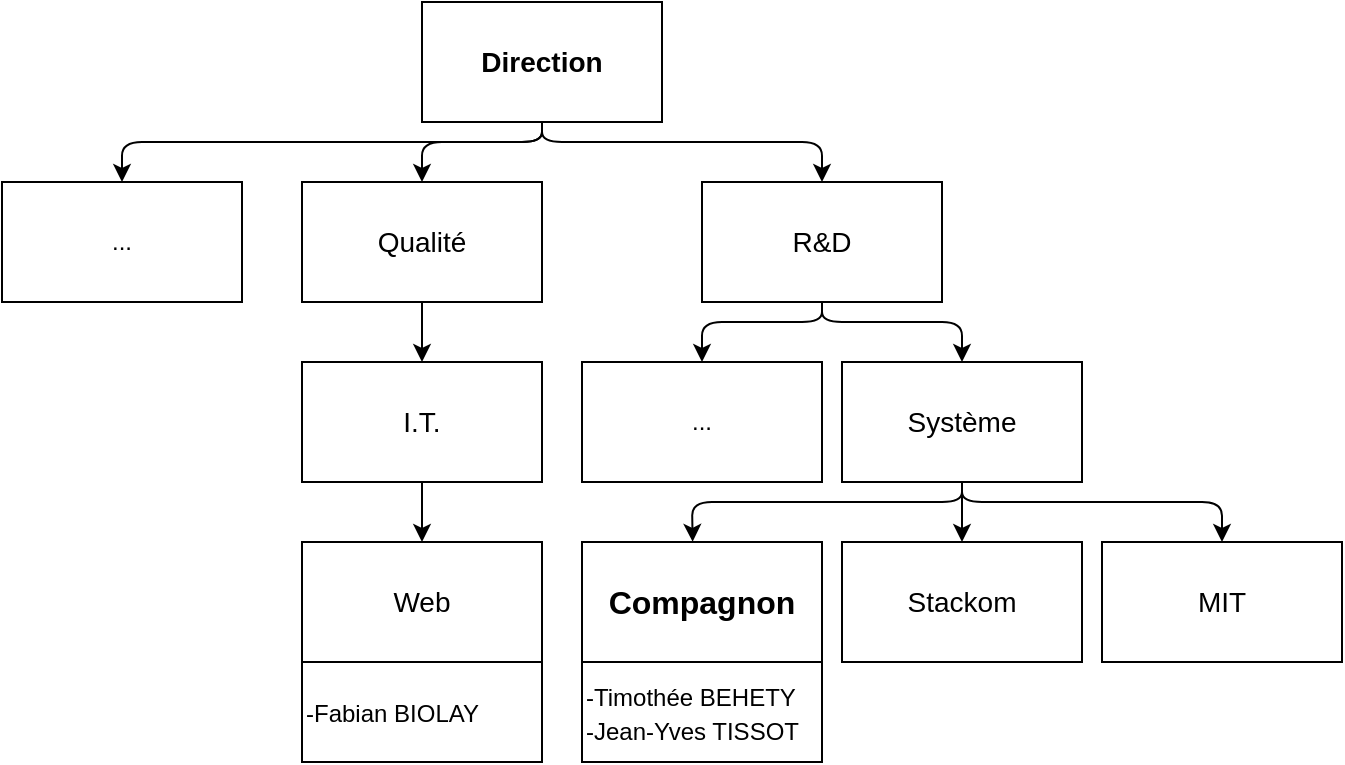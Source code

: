 <mxfile>
    <diagram id="ncU7Z-wkIvW8KbwDvHkN" name="Page-1">
        <mxGraphModel dx="677" dy="599" grid="1" gridSize="10" guides="1" tooltips="1" connect="1" arrows="1" fold="1" page="1" pageScale="1" pageWidth="850" pageHeight="1100" math="0" shadow="0">
            <root>
                <mxCell id="0"/>
                <mxCell id="1" parent="0"/>
                <mxCell id="12" style="edgeStyle=none;html=1;entryX=0.5;entryY=0;entryDx=0;entryDy=0;exitX=0.5;exitY=1;exitDx=0;exitDy=0;" edge="1" parent="1" source="2" target="21">
                    <mxGeometry relative="1" as="geometry">
                        <mxPoint x="200" y="220" as="targetPoint"/>
                        <Array as="points">
                            <mxPoint x="270" y="200"/>
                            <mxPoint x="60" y="200"/>
                        </Array>
                    </mxGeometry>
                </mxCell>
                <mxCell id="13" style="edgeStyle=none;html=1;entryX=0.5;entryY=0;entryDx=0;entryDy=0;exitX=0.5;exitY=1;exitDx=0;exitDy=0;" edge="1" parent="1" source="2" target="5">
                    <mxGeometry relative="1" as="geometry">
                        <Array as="points">
                            <mxPoint x="270" y="200"/>
                            <mxPoint x="410" y="200"/>
                        </Array>
                    </mxGeometry>
                </mxCell>
                <mxCell id="30" style="edgeStyle=none;html=1;entryX=0.5;entryY=0;entryDx=0;entryDy=0;fontSize=12;" edge="1" parent="1" target="22">
                    <mxGeometry relative="1" as="geometry">
                        <mxPoint x="270" y="190" as="sourcePoint"/>
                        <Array as="points">
                            <mxPoint x="270" y="200"/>
                            <mxPoint x="210" y="200"/>
                        </Array>
                    </mxGeometry>
                </mxCell>
                <mxCell id="2" value="Direction&lt;br style=&quot;font-size: 14px;&quot;&gt;" style="whiteSpace=wrap;html=1;fontStyle=1;fontSize=14;" vertex="1" parent="1">
                    <mxGeometry x="210" y="130" width="120" height="60" as="geometry"/>
                </mxCell>
                <mxCell id="14" style="edgeStyle=none;html=1;entryX=0.5;entryY=0;entryDx=0;entryDy=0;exitX=0.5;exitY=1;exitDx=0;exitDy=0;" edge="1" parent="1" source="5" target="6">
                    <mxGeometry relative="1" as="geometry">
                        <Array as="points">
                            <mxPoint x="410" y="290"/>
                            <mxPoint x="350" y="290"/>
                        </Array>
                    </mxGeometry>
                </mxCell>
                <mxCell id="15" style="edgeStyle=none;html=1;entryX=0.5;entryY=0;entryDx=0;entryDy=0;exitX=0.5;exitY=1;exitDx=0;exitDy=0;" edge="1" parent="1" source="5" target="8">
                    <mxGeometry relative="1" as="geometry">
                        <Array as="points">
                            <mxPoint x="410" y="290"/>
                            <mxPoint x="480" y="290"/>
                        </Array>
                    </mxGeometry>
                </mxCell>
                <mxCell id="5" value="R&amp;amp;D" style="whiteSpace=wrap;html=1;fontSize=14;" vertex="1" parent="1">
                    <mxGeometry x="350" y="220" width="120" height="60" as="geometry"/>
                </mxCell>
                <mxCell id="6" value="..." style="whiteSpace=wrap;html=1;" vertex="1" parent="1">
                    <mxGeometry x="290" y="310" width="120" height="60" as="geometry"/>
                </mxCell>
                <mxCell id="16" style="edgeStyle=none;html=1;entryX=0.461;entryY=-0.002;entryDx=0;entryDy=0;entryPerimeter=0;exitX=0.5;exitY=1;exitDx=0;exitDy=0;" edge="1" parent="1" source="8" target="9">
                    <mxGeometry relative="1" as="geometry">
                        <Array as="points">
                            <mxPoint x="480" y="380"/>
                            <mxPoint x="345" y="380"/>
                        </Array>
                    </mxGeometry>
                </mxCell>
                <mxCell id="17" style="edgeStyle=none;html=1;" edge="1" parent="1" source="8" target="10">
                    <mxGeometry relative="1" as="geometry"/>
                </mxCell>
                <mxCell id="18" style="edgeStyle=none;html=1;entryX=0.5;entryY=0;entryDx=0;entryDy=0;" edge="1" parent="1" target="11">
                    <mxGeometry relative="1" as="geometry">
                        <mxPoint x="480" y="370" as="sourcePoint"/>
                        <Array as="points">
                            <mxPoint x="480" y="380"/>
                            <mxPoint x="610" y="380"/>
                        </Array>
                    </mxGeometry>
                </mxCell>
                <mxCell id="8" value="Système" style="whiteSpace=wrap;html=1;fontSize=14;" vertex="1" parent="1">
                    <mxGeometry x="420" y="310" width="120" height="60" as="geometry"/>
                </mxCell>
                <mxCell id="9" value="&lt;b style=&quot;&quot;&gt;&lt;font style=&quot;font-size: 16px;&quot;&gt;Compagnon&lt;/font&gt;&lt;/b&gt;" style="whiteSpace=wrap;html=1;fontSize=14;" vertex="1" parent="1">
                    <mxGeometry x="290" y="400" width="120" height="60" as="geometry"/>
                </mxCell>
                <mxCell id="10" value="Stackom" style="whiteSpace=wrap;html=1;fontSize=14;" vertex="1" parent="1">
                    <mxGeometry x="420" y="400" width="120" height="60" as="geometry"/>
                </mxCell>
                <mxCell id="11" value="MIT" style="whiteSpace=wrap;html=1;fontSize=14;" vertex="1" parent="1">
                    <mxGeometry x="550" y="400" width="120" height="60" as="geometry"/>
                </mxCell>
                <mxCell id="19" value="&lt;font style=&quot;font-size: 12px;&quot;&gt;-Timothée BEHETY&lt;br&gt;-Jean-Yves TISSOT&lt;br&gt;&lt;/font&gt;" style="whiteSpace=wrap;html=1;fontSize=14;align=left;" vertex="1" parent="1">
                    <mxGeometry x="290" y="460" width="120" height="50" as="geometry"/>
                </mxCell>
                <mxCell id="20" value="&lt;font style=&quot;font-size: 12px;&quot;&gt;-Fabian BIOLAY&lt;br&gt;&lt;/font&gt;" style="whiteSpace=wrap;html=1;fontSize=14;align=left;" vertex="1" parent="1">
                    <mxGeometry x="150" y="460" width="120" height="50" as="geometry"/>
                </mxCell>
                <mxCell id="21" value="..." style="whiteSpace=wrap;html=1;" vertex="1" parent="1">
                    <mxGeometry y="220" width="120" height="60" as="geometry"/>
                </mxCell>
                <mxCell id="28" style="edgeStyle=none;html=1;fontSize=12;" edge="1" parent="1" source="22">
                    <mxGeometry relative="1" as="geometry">
                        <mxPoint x="210" y="310" as="targetPoint"/>
                    </mxGeometry>
                </mxCell>
                <mxCell id="22" value="Qualité" style="whiteSpace=wrap;html=1;fontSize=14;" vertex="1" parent="1">
                    <mxGeometry x="150" y="220" width="120" height="60" as="geometry"/>
                </mxCell>
                <mxCell id="29" style="edgeStyle=none;html=1;fontSize=12;" edge="1" parent="1" target="24">
                    <mxGeometry relative="1" as="geometry">
                        <mxPoint x="210" y="370" as="sourcePoint"/>
                    </mxGeometry>
                </mxCell>
                <mxCell id="24" value="Web" style="whiteSpace=wrap;html=1;fontSize=14;" vertex="1" parent="1">
                    <mxGeometry x="150" y="400" width="120" height="60" as="geometry"/>
                </mxCell>
                <mxCell id="31" value="I.T." style="whiteSpace=wrap;html=1;fontSize=14;" vertex="1" parent="1">
                    <mxGeometry x="150" y="310" width="120" height="60" as="geometry"/>
                </mxCell>
            </root>
        </mxGraphModel>
    </diagram>
</mxfile>